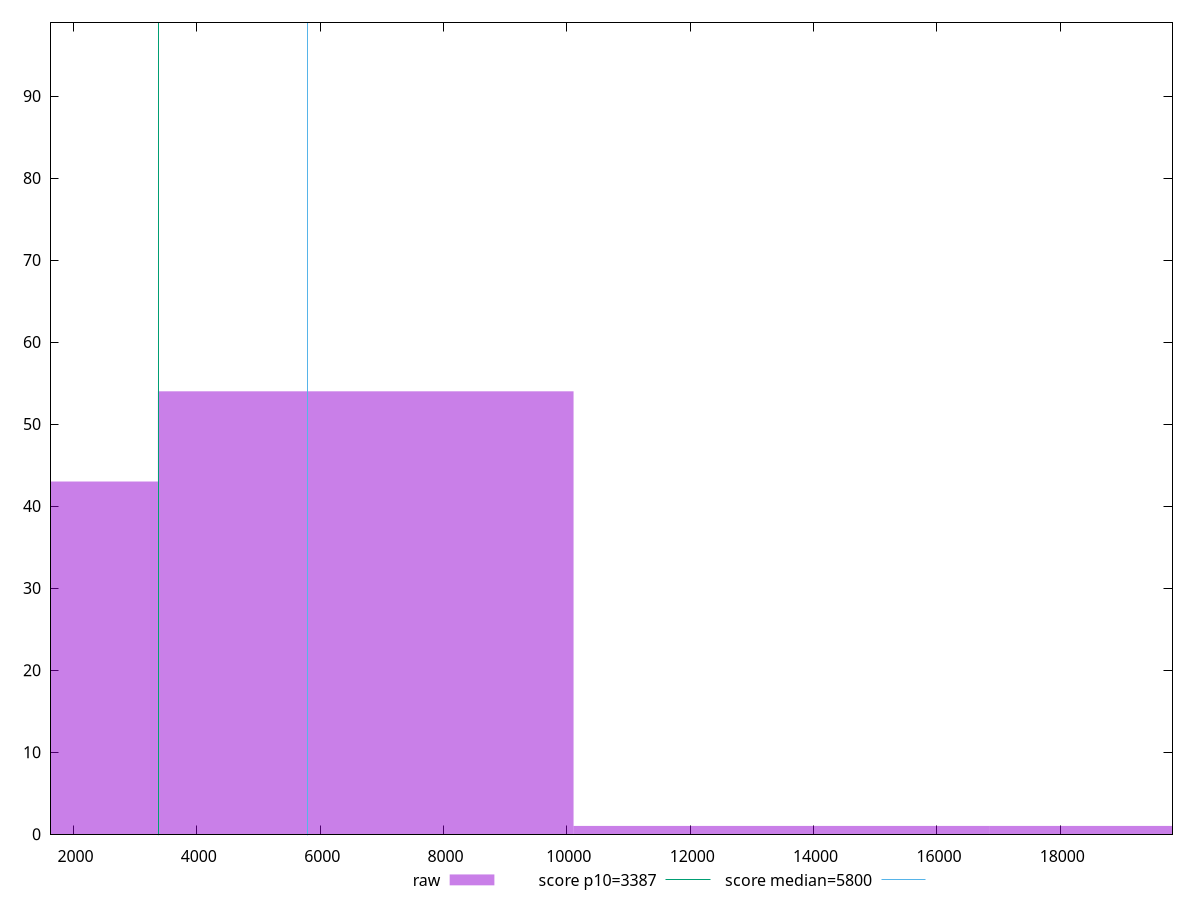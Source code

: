 reset

$raw <<EOF
20216.439950521162 1
6738.813316840387 54
0 43
13477.626633680775 1
EOF

set key outside below
set boxwidth 6738.813316840387
set xrange [1619.7319999999997:19819.25633881931]
set yrange [0:99]
set trange [0:99]
set style fill transparent solid 0.5 noborder

set parametric
set terminal svg size 640, 490 enhanced background rgb 'white'
set output "reports/report_00027_2021-02-24T12-40-31.850Z/speed-index/samples/card/raw/histogram.svg"

plot $raw title "raw" with boxes, \
     3387,t title "score p10=3387", \
     5800,t title "score median=5800"

reset
